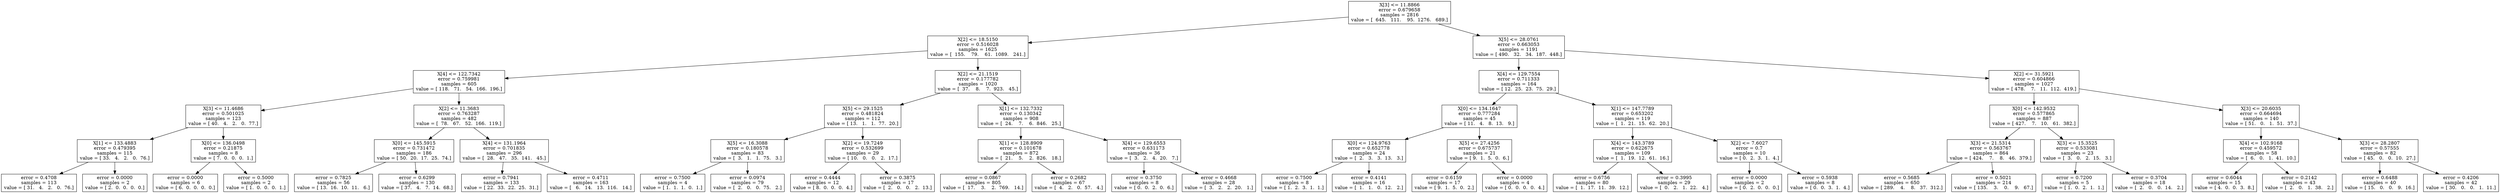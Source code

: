 digraph Tree {
0 [label="X[3] <= 11.8866\nerror = 0.679658\nsamples = 2816\nvalue = [  645.   111.    95.  1276.   689.]", shape="box"] ;
1 [label="X[2] <= 18.5150\nerror = 0.516028\nsamples = 1625\nvalue = [  155.    79.    61.  1089.   241.]", shape="box"] ;
0 -> 1 ;
2 [label="X[4] <= 122.7342\nerror = 0.759981\nsamples = 605\nvalue = [ 118.   71.   54.  166.  196.]", shape="box"] ;
1 -> 2 ;
3 [label="X[3] <= 11.4686\nerror = 0.501025\nsamples = 123\nvalue = [ 40.   4.   2.   0.  77.]", shape="box"] ;
2 -> 3 ;
4 [label="X[1] <= 133.4883\nerror = 0.479395\nsamples = 115\nvalue = [ 33.   4.   2.   0.  76.]", shape="box"] ;
3 -> 4 ;
5 [label="error = 0.4708\nsamples = 113\nvalue = [ 31.   4.   2.   0.  76.]", shape="box"] ;
4 -> 5 ;
6 [label="error = 0.0000\nsamples = 2\nvalue = [ 2.  0.  0.  0.  0.]", shape="box"] ;
4 -> 6 ;
7 [label="X[0] <= 136.0498\nerror = 0.21875\nsamples = 8\nvalue = [ 7.  0.  0.  0.  1.]", shape="box"] ;
3 -> 7 ;
8 [label="error = 0.0000\nsamples = 6\nvalue = [ 6.  0.  0.  0.  0.]", shape="box"] ;
7 -> 8 ;
9 [label="error = 0.5000\nsamples = 2\nvalue = [ 1.  0.  0.  0.  1.]", shape="box"] ;
7 -> 9 ;
10 [label="X[2] <= 11.3683\nerror = 0.763287\nsamples = 482\nvalue = [  78.   67.   52.  166.  119.]", shape="box"] ;
2 -> 10 ;
11 [label="X[0] <= 145.5915\nerror = 0.731472\nsamples = 186\nvalue = [ 50.  20.  17.  25.  74.]", shape="box"] ;
10 -> 11 ;
12 [label="error = 0.7825\nsamples = 56\nvalue = [ 13.  16.  10.  11.   6.]", shape="box"] ;
11 -> 12 ;
13 [label="error = 0.6299\nsamples = 130\nvalue = [ 37.   4.   7.  14.  68.]", shape="box"] ;
11 -> 13 ;
14 [label="X[4] <= 131.1964\nerror = 0.701835\nsamples = 296\nvalue = [  28.   47.   35.  141.   45.]", shape="box"] ;
10 -> 14 ;
15 [label="error = 0.7941\nsamples = 133\nvalue = [ 22.  33.  22.  25.  31.]", shape="box"] ;
14 -> 15 ;
16 [label="error = 0.4711\nsamples = 163\nvalue = [   6.   14.   13.  116.   14.]", shape="box"] ;
14 -> 16 ;
17 [label="X[2] <= 21.1519\nerror = 0.177782\nsamples = 1020\nvalue = [  37.    8.    7.  923.   45.]", shape="box"] ;
1 -> 17 ;
18 [label="X[5] <= 29.1525\nerror = 0.481824\nsamples = 112\nvalue = [ 13.   1.   1.  77.  20.]", shape="box"] ;
17 -> 18 ;
19 [label="X[5] <= 16.3088\nerror = 0.180578\nsamples = 83\nvalue = [  3.   1.   1.  75.   3.]", shape="box"] ;
18 -> 19 ;
20 [label="error = 0.7500\nsamples = 4\nvalue = [ 1.  1.  1.  0.  1.]", shape="box"] ;
19 -> 20 ;
21 [label="error = 0.0974\nsamples = 79\nvalue = [  2.   0.   0.  75.   2.]", shape="box"] ;
19 -> 21 ;
22 [label="X[2] <= 19.7249\nerror = 0.532699\nsamples = 29\nvalue = [ 10.   0.   0.   2.  17.]", shape="box"] ;
18 -> 22 ;
23 [label="error = 0.4444\nsamples = 12\nvalue = [ 8.  0.  0.  0.  4.]", shape="box"] ;
22 -> 23 ;
24 [label="error = 0.3875\nsamples = 17\nvalue = [  2.   0.   0.   2.  13.]", shape="box"] ;
22 -> 24 ;
25 [label="X[1] <= 132.7332\nerror = 0.130342\nsamples = 908\nvalue = [  24.    7.    6.  846.   25.]", shape="box"] ;
17 -> 25 ;
26 [label="X[1] <= 128.8909\nerror = 0.101678\nsamples = 872\nvalue = [  21.    5.    2.  826.   18.]", shape="box"] ;
25 -> 26 ;
27 [label="error = 0.0867\nsamples = 805\nvalue = [  17.    3.    2.  769.   14.]", shape="box"] ;
26 -> 27 ;
28 [label="error = 0.2682\nsamples = 67\nvalue = [  4.   2.   0.  57.   4.]", shape="box"] ;
26 -> 28 ;
29 [label="X[4] <= 129.6553\nerror = 0.631173\nsamples = 36\nvalue = [  3.   2.   4.  20.   7.]", shape="box"] ;
25 -> 29 ;
30 [label="error = 0.3750\nsamples = 8\nvalue = [ 0.  0.  2.  0.  6.]", shape="box"] ;
29 -> 30 ;
31 [label="error = 0.4668\nsamples = 28\nvalue = [  3.   2.   2.  20.   1.]", shape="box"] ;
29 -> 31 ;
32 [label="X[5] <= 28.0761\nerror = 0.663053\nsamples = 1191\nvalue = [ 490.   32.   34.  187.  448.]", shape="box"] ;
0 -> 32 ;
33 [label="X[4] <= 129.7554\nerror = 0.711333\nsamples = 164\nvalue = [ 12.  25.  23.  75.  29.]", shape="box"] ;
32 -> 33 ;
34 [label="X[0] <= 134.1647\nerror = 0.777284\nsamples = 45\nvalue = [ 11.   4.   8.  13.   9.]", shape="box"] ;
33 -> 34 ;
35 [label="X[0] <= 124.9763\nerror = 0.652778\nsamples = 24\nvalue = [  2.   3.   3.  13.   3.]", shape="box"] ;
34 -> 35 ;
36 [label="error = 0.7500\nsamples = 8\nvalue = [ 1.  2.  3.  1.  1.]", shape="box"] ;
35 -> 36 ;
37 [label="error = 0.4141\nsamples = 16\nvalue = [  1.   1.   0.  12.   2.]", shape="box"] ;
35 -> 37 ;
38 [label="X[5] <= 27.4256\nerror = 0.675737\nsamples = 21\nvalue = [ 9.  1.  5.  0.  6.]", shape="box"] ;
34 -> 38 ;
39 [label="error = 0.6159\nsamples = 17\nvalue = [ 9.  1.  5.  0.  2.]", shape="box"] ;
38 -> 39 ;
40 [label="error = 0.0000\nsamples = 4\nvalue = [ 0.  0.  0.  0.  4.]", shape="box"] ;
38 -> 40 ;
41 [label="X[1] <= 147.7789\nerror = 0.653202\nsamples = 119\nvalue = [  1.  21.  15.  62.  20.]", shape="box"] ;
33 -> 41 ;
42 [label="X[4] <= 143.3789\nerror = 0.622675\nsamples = 109\nvalue = [  1.  19.  12.  61.  16.]", shape="box"] ;
41 -> 42 ;
43 [label="error = 0.6756\nsamples = 80\nvalue = [  1.  17.  11.  39.  12.]", shape="box"] ;
42 -> 43 ;
44 [label="error = 0.3995\nsamples = 29\nvalue = [  0.   2.   1.  22.   4.]", shape="box"] ;
42 -> 44 ;
45 [label="X[2] <= 7.6027\nerror = 0.7\nsamples = 10\nvalue = [ 0.  2.  3.  1.  4.]", shape="box"] ;
41 -> 45 ;
46 [label="error = 0.0000\nsamples = 2\nvalue = [ 0.  2.  0.  0.  0.]", shape="box"] ;
45 -> 46 ;
47 [label="error = 0.5938\nsamples = 8\nvalue = [ 0.  0.  3.  1.  4.]", shape="box"] ;
45 -> 47 ;
48 [label="X[2] <= 31.5921\nerror = 0.604866\nsamples = 1027\nvalue = [ 478.    7.   11.  112.  419.]", shape="box"] ;
32 -> 48 ;
49 [label="X[0] <= 142.9532\nerror = 0.577865\nsamples = 887\nvalue = [ 427.    7.   10.   61.  382.]", shape="box"] ;
48 -> 49 ;
50 [label="X[3] <= 21.5314\nerror = 0.563767\nsamples = 864\nvalue = [ 424.    7.    8.   46.  379.]", shape="box"] ;
49 -> 50 ;
51 [label="error = 0.5685\nsamples = 650\nvalue = [ 289.    4.    8.   37.  312.]", shape="box"] ;
50 -> 51 ;
52 [label="error = 0.5021\nsamples = 214\nvalue = [ 135.    3.    0.    9.   67.]", shape="box"] ;
50 -> 52 ;
53 [label="X[3] <= 15.3525\nerror = 0.533081\nsamples = 23\nvalue = [  3.   0.   2.  15.   3.]", shape="box"] ;
49 -> 53 ;
54 [label="error = 0.7200\nsamples = 5\nvalue = [ 1.  0.  2.  1.  1.]", shape="box"] ;
53 -> 54 ;
55 [label="error = 0.3704\nsamples = 18\nvalue = [  2.   0.   0.  14.   2.]", shape="box"] ;
53 -> 55 ;
56 [label="X[3] <= 20.6035\nerror = 0.664694\nsamples = 140\nvalue = [ 51.   0.   1.  51.  37.]", shape="box"] ;
48 -> 56 ;
57 [label="X[4] <= 102.9168\nerror = 0.459572\nsamples = 58\nvalue = [  6.   0.   1.  41.  10.]", shape="box"] ;
56 -> 57 ;
58 [label="error = 0.6044\nsamples = 15\nvalue = [ 4.  0.  0.  3.  8.]", shape="box"] ;
57 -> 58 ;
59 [label="error = 0.2142\nsamples = 43\nvalue = [  2.   0.   1.  38.   2.]", shape="box"] ;
57 -> 59 ;
60 [label="X[3] <= 28.2807\nerror = 0.57555\nsamples = 82\nvalue = [ 45.   0.   0.  10.  27.]", shape="box"] ;
56 -> 60 ;
61 [label="error = 0.6488\nsamples = 40\nvalue = [ 15.   0.   0.   9.  16.]", shape="box"] ;
60 -> 61 ;
62 [label="error = 0.4206\nsamples = 42\nvalue = [ 30.   0.   0.   1.  11.]", shape="box"] ;
60 -> 62 ;
}